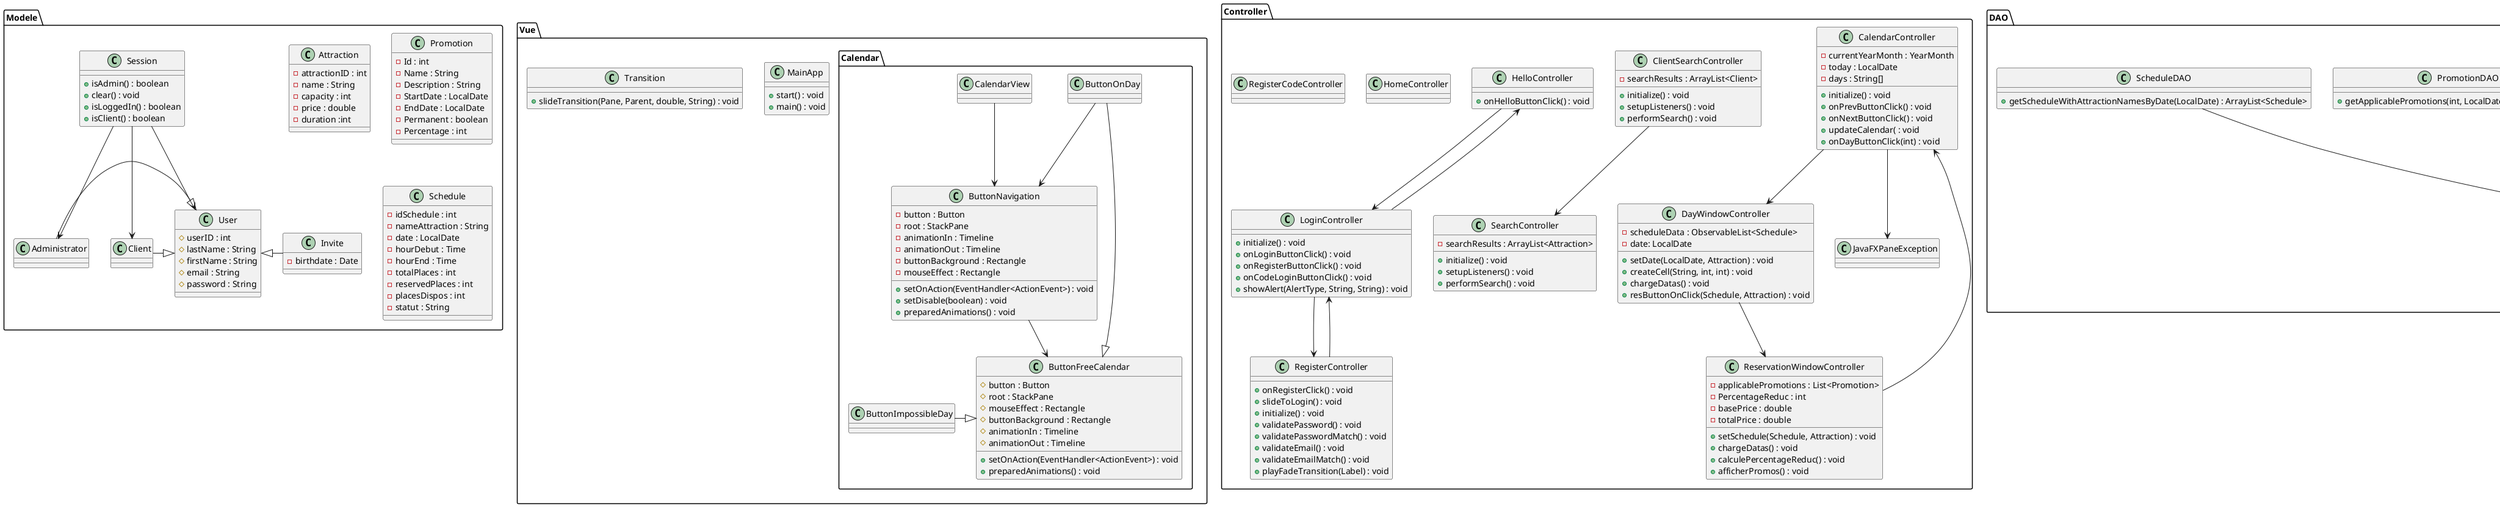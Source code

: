 @startuml

'--------------------'
' PACKAGE Controller '
'--------------------'
package Controller {
  class CalendarController {
    - currentYearMonth : YearMonth
    - today : LocalDate
    - days : String[]

    + initialize() : void
    + onPrevButtonClick() : void
    + onNextButtonClick() : void
    + updateCalendar( : void
    + onDayButtonClick(int) : void
  }

  class ClientSearchController {
    - searchResults : ArrayList<Client>

    + initialize() : void
    + setupListeners() : void
    + performSearch() : void
  }

  class DayWindowController {
    - scheduleData : ObservableList<Schedule>
    - date: LocalDate

    + setDate(LocalDate, Attraction) : void
    + createCell(String, int, int) : void
    + chargeDatas() : void
    + resButtonOnClick(Schedule, Attraction) : void
  }

  class HelloController {
    + onHelloButtonClick() : void
  }

  class HomeController {

  }

  class JavaFXPaneException {

  }

  class LoginController {

    + initialize() : void
    + onLoginButtonClick() : void
    + onRegisterButtonClick() : void
    + onCodeLoginButtonClick() : void
    + showAlert(AlertType, String, String) : void
  }

  class RegisterCodeController {

  }

  class RegisterController {

    + onRegisterClick() : void
    + slideToLogin() : void
    + initialize() : void
    + validatePassword() : void
    + validatePasswordMatch() : void
    + validateEmail() : void
    + validateEmailMatch() : void
    + playFadeTransition(Label) : void
  }

  class ReservationWindowController {
    - applicablePromotions : List<Promotion>
    - PercentageReduc : int
    - basePrice : double
    - totalPrice : double

    + setSchedule(Schedule, Attraction) : void
    + chargeDatas() : void
    + calculePercentageReduc() : void
    + afficherPromos() : void
  }

  class SearchController {
    - searchResults : ArrayList<Attraction>

    + initialize() : void
    + setupListeners() : void
    + performSearch() : void
  }

  ' Liaisons internes '
  CalendarController --> DayWindowController
  CalendarController --> JavaFXPaneException
  ClientSearchController --> SearchController
  DayWindowController --> ReservationWindowController
  LoginController --> RegisterController
  RegisterController --> LoginController
  LoginController --> HelloController
  HelloController --> LoginController
  ReservationWindowController --> CalendarController
}

'--------------------'
' PACKAGE DAO        '
'--------------------'
package DAO {
  class AccesSQLDatabase {
    - sql_connexion : Connection
    - url : String
    - user : String
    - pass : String
    + registerClient(String, String, Date, String, String) : boolean
    + LoginUserSucces(String, String) : boolean
  }

  class AdministratorDAO {
    + getAllAdministrators() : ArrayList<Administrator>
    + addAdmin(Administrator) : void
    + deleteAdmin(Administrator) : void
    + findAdmin(int) : Administrator
    + editAdmin(Administrator) : Administrator
  }

  class OrderDAO {

    + getAllOrder() : ArrayList<Order>
    + addOrder(Order) : void
    + deleteOrder(Order) : void
    + findOrder(int): Order
    + editOrder(Order) : Order
  }

  class AttractionDAO {
    + getAllAttractions() : ArrayList<Attraction>
    + addAttraction(Attraction) : void
    + deleteAttraction(Attraction) : void
    + findAttraction(int) : Attraction
    + editAttraction(Attraction) : Attraction
    + searchAttractions(String, boolean, String, String) : ArrayList<Attraction>
    + getBasePrice(int) : int
  }

  class ClientDAO {
    + getAllClient() : ArrayList<Client>
    + addClient(Client) : void
    + deleteClient(Client) : void
    + findClientByID(int) : Client
    + findClientByEmail(String) : Client
    + editClient(Client) : Client
    + searchClient(String, String, String) : ArrayList<Client>
  }

  class PromotionDAO {
    + getApplicablePromotions(int, LocalDate) : List<Promotion>
  }

  class ScheduleDAO {
    + getScheduleWithAttractionNamesByDate(LocalDate) : ArrayList<Schedule>
  }

  ' Liaisons internes '
  AdministratorDAO --> AccesSQLDatabase
  AttractionDAO --> AccesSQLDatabase
  ClientDAO --> AccesSQLDatabase
  PromotionDAO --> AccesSQLDatabase
  ScheduleDAO --> AccesSQLDatabase
  OrderDAO --> AccesSQLDatabase
}

'--------------------'
' PACKAGE Modele     '
'--------------------'
package Modele {
  class Invite {
    - birthdate : Date
  }

  class User {
    # userID : int
    # lastName : String
    # firstName : String
    # email : String
    # password : String
  }

  class Client
  class Administrator
  class Attraction {
    - attractionID : int
    - name : String
    - capacity : int
    - price : double
    - duration :int
  }

  class Promotion {
    - Id : int
    - Name : String
    - Description : String
    - StartDate : LocalDate
    - EndDate : LocalDate
    - Permanent : boolean
    - Percentage : int
  }

  class Schedule {
    - idSchedule : int
    - nameAttraction : String
    - date : LocalDate
    - hourDebut : Time
    - hourEnd : Time
    - totalPlaces : int
    - reservedPlaces : int
    - placesDispos : int
    - statut : String
  }

  class Session {
    + isAdmin() : boolean
    + clear() : void
    + isLoggedIn() : boolean
    + isClient() : boolean
  }

  Client -|> User
  Invite -|> User
  Administrator -|> User

  ' Liaisons internes '
  Session --> User
  Session --> Client
  Session --> Administrator
}

'--------------------'
' PACKAGE Vue        '
'--------------------'
package Vue {
  class MainApp {
    + start() : void
    + main() : void
  }

  class Transition {
    + slideTransition(Pane, Parent, double, String) : void
  }
}

'---------------------------'
' PACKAGE Vue.Calendar      '
'---------------------------'
package "Vue.Calendar" {
  class ButtonFreeCalendar {
    # button : Button
    # root : StackPane
    # mouseEffect : Rectangle
    # buttonBackground : Rectangle
    # animationIn : Timeline
    # animationOut : Timeline

    + setOnAction(EventHandler<ActionEvent>) : void
    + preparedAnimations() : void
  }

  class ButtonImpossibleDay
  class ButtonNavigation {
    - button : Button
    - root : StackPane
    - animationIn : Timeline
    - animationOut : Timeline
    - buttonBackground : Rectangle
    - mouseEffect : Rectangle

    + setOnAction(EventHandler<ActionEvent>) : void
    + setDisable(boolean) : void
    + preparedAnimations() : void
  }

  class ButtonOnDay

  ButtonImpossibleDay -|> ButtonFreeCalendar
  ButtonOnDay -|> ButtonFreeCalendar

  ' Liaisons internes '
  ButtonNavigation --> ButtonFreeCalendar
  ButtonOnDay --> ButtonNavigation
  CalendarView --> ButtonNavigation
}

@enduml